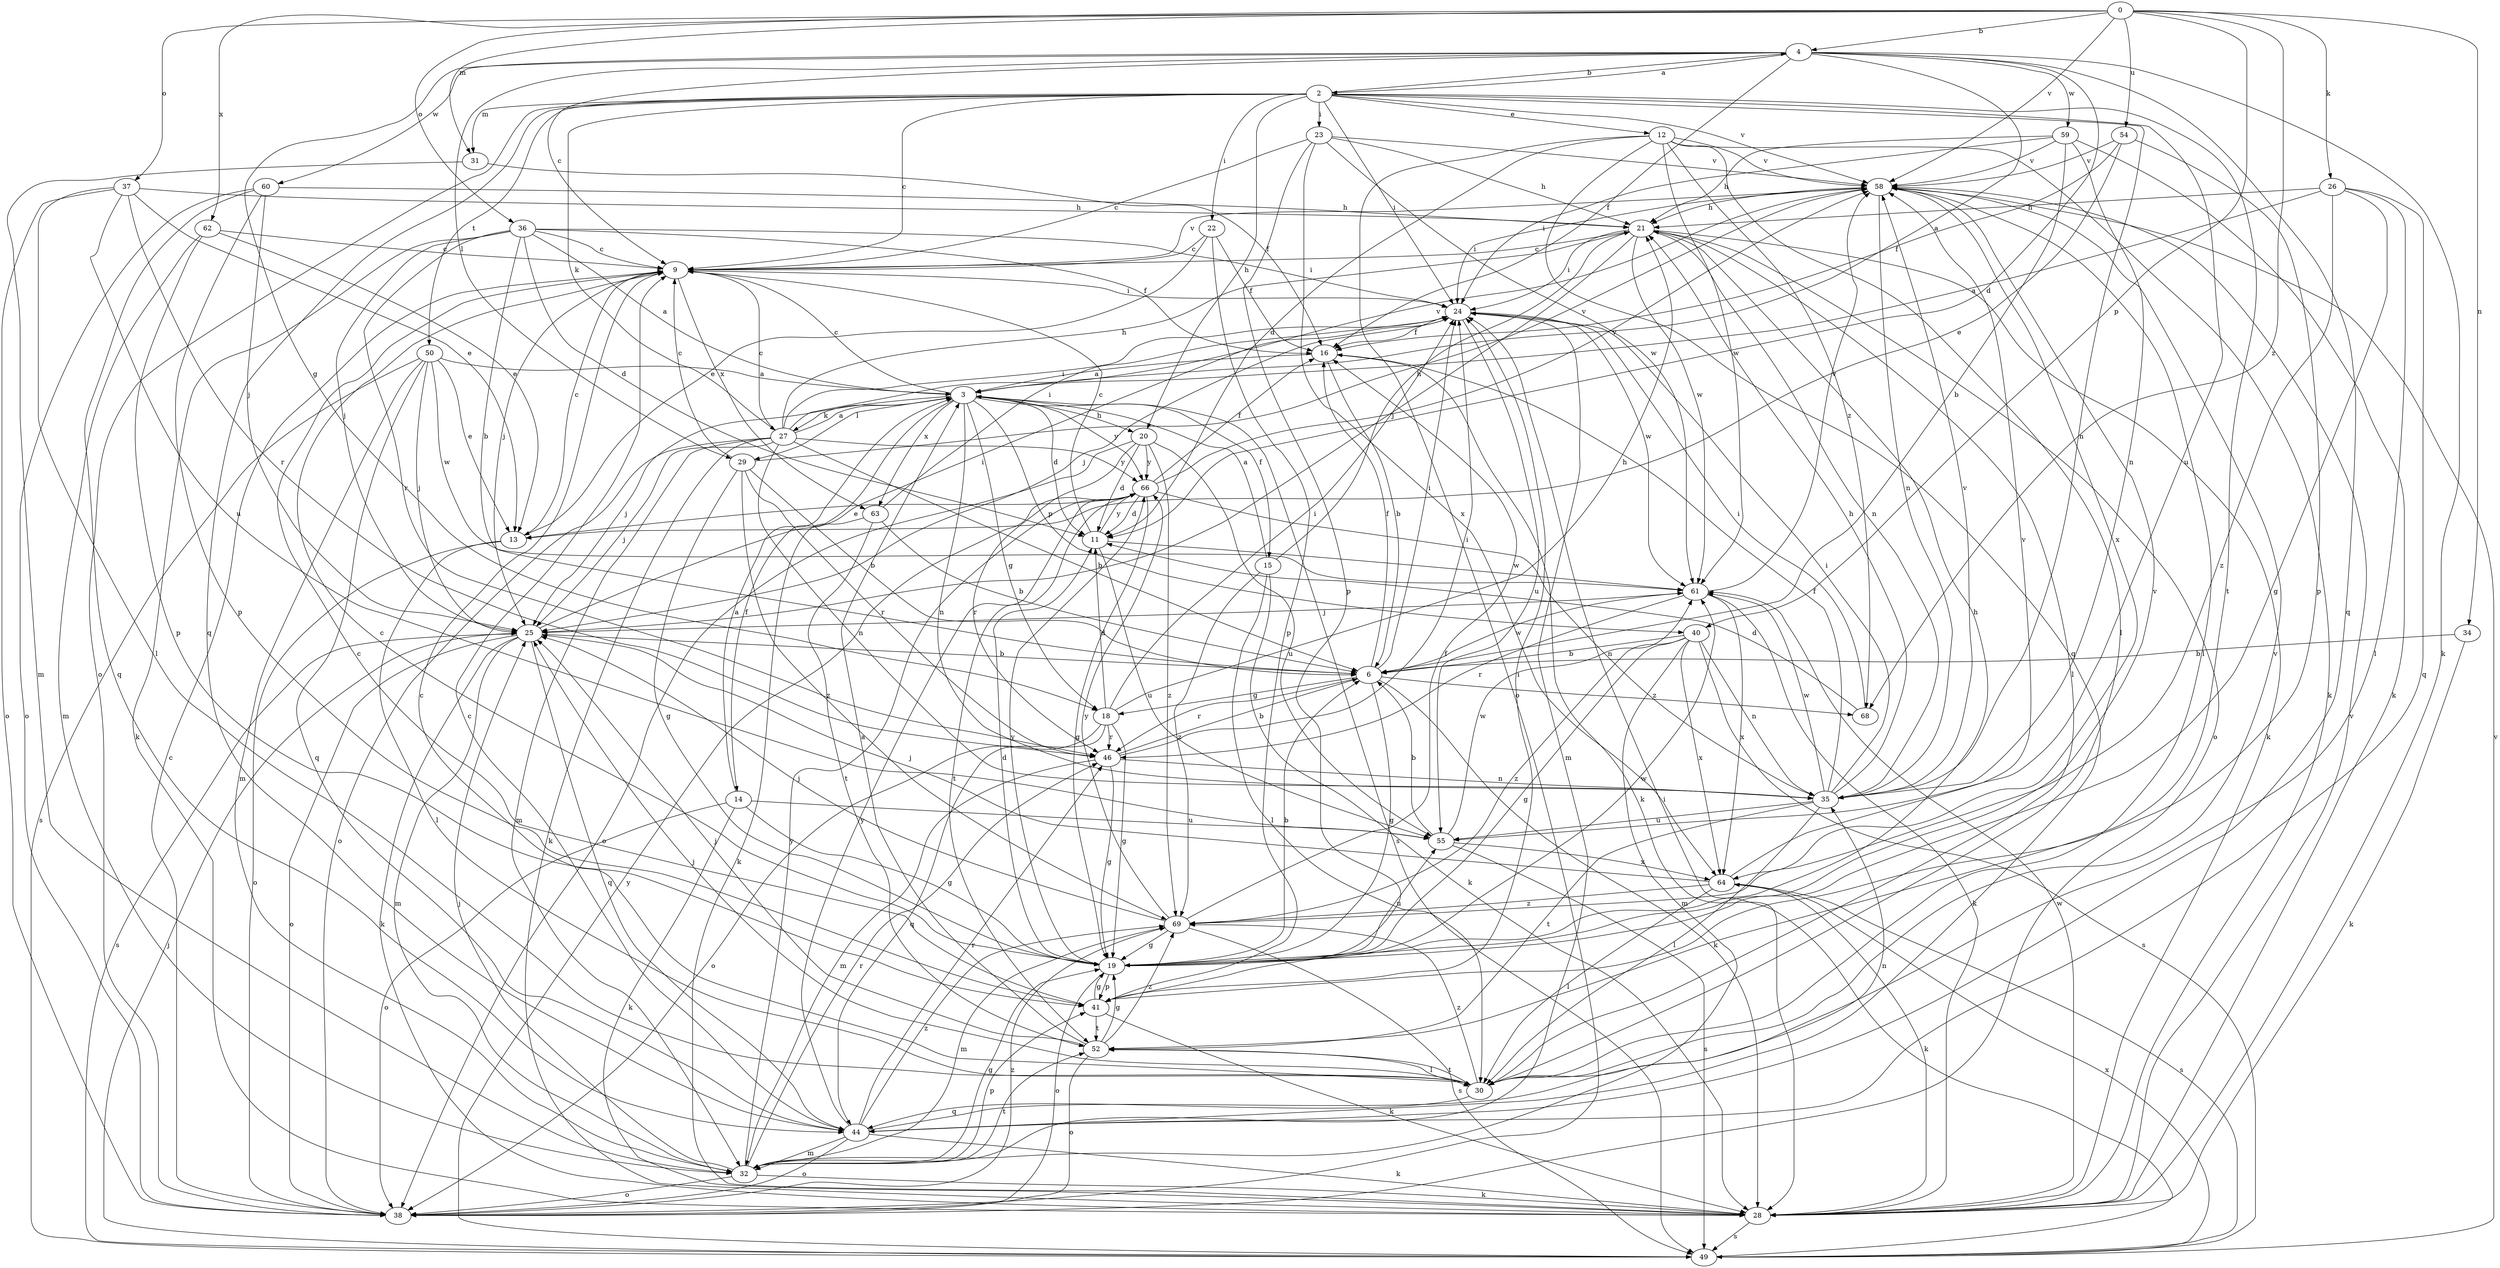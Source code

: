 strict digraph  {
0;
2;
3;
4;
6;
9;
11;
12;
13;
14;
15;
16;
18;
19;
20;
21;
22;
23;
24;
25;
26;
27;
28;
29;
30;
31;
32;
34;
35;
36;
37;
38;
40;
41;
44;
46;
49;
50;
52;
54;
55;
58;
59;
60;
61;
62;
63;
64;
66;
68;
69;
0 -> 4  [label=b];
0 -> 26  [label=k];
0 -> 31  [label=m];
0 -> 34  [label=n];
0 -> 36  [label=o];
0 -> 37  [label=o];
0 -> 40  [label=p];
0 -> 54  [label=u];
0 -> 58  [label=v];
0 -> 62  [label=x];
0 -> 68  [label=z];
2 -> 4  [label=b];
2 -> 9  [label=c];
2 -> 12  [label=e];
2 -> 20  [label=h];
2 -> 22  [label=i];
2 -> 23  [label=i];
2 -> 24  [label=i];
2 -> 27  [label=k];
2 -> 31  [label=m];
2 -> 35  [label=n];
2 -> 38  [label=o];
2 -> 44  [label=q];
2 -> 50  [label=t];
2 -> 52  [label=t];
2 -> 55  [label=u];
2 -> 58  [label=v];
3 -> 9  [label=c];
3 -> 11  [label=d];
3 -> 14  [label=f];
3 -> 15  [label=f];
3 -> 18  [label=g];
3 -> 20  [label=h];
3 -> 25  [label=j];
3 -> 27  [label=k];
3 -> 29  [label=l];
3 -> 35  [label=n];
3 -> 40  [label=p];
3 -> 49  [label=s];
3 -> 63  [label=x];
3 -> 66  [label=y];
4 -> 2  [label=a];
4 -> 3  [label=a];
4 -> 9  [label=c];
4 -> 11  [label=d];
4 -> 16  [label=f];
4 -> 18  [label=g];
4 -> 28  [label=k];
4 -> 29  [label=l];
4 -> 44  [label=q];
4 -> 59  [label=w];
4 -> 60  [label=w];
6 -> 16  [label=f];
6 -> 18  [label=g];
6 -> 19  [label=g];
6 -> 24  [label=i];
6 -> 28  [label=k];
6 -> 46  [label=r];
6 -> 61  [label=w];
6 -> 68  [label=z];
9 -> 24  [label=i];
9 -> 25  [label=j];
9 -> 58  [label=v];
9 -> 63  [label=x];
11 -> 9  [label=c];
11 -> 55  [label=u];
11 -> 61  [label=w];
11 -> 66  [label=y];
12 -> 11  [label=d];
12 -> 28  [label=k];
12 -> 30  [label=l];
12 -> 38  [label=o];
12 -> 44  [label=q];
12 -> 58  [label=v];
12 -> 61  [label=w];
12 -> 68  [label=z];
13 -> 9  [label=c];
13 -> 30  [label=l];
13 -> 38  [label=o];
14 -> 3  [label=a];
14 -> 19  [label=g];
14 -> 28  [label=k];
14 -> 38  [label=o];
14 -> 55  [label=u];
15 -> 3  [label=a];
15 -> 21  [label=h];
15 -> 28  [label=k];
15 -> 30  [label=l];
15 -> 69  [label=z];
16 -> 3  [label=a];
16 -> 6  [label=b];
16 -> 28  [label=k];
18 -> 11  [label=d];
18 -> 19  [label=g];
18 -> 21  [label=h];
18 -> 24  [label=i];
18 -> 38  [label=o];
18 -> 44  [label=q];
18 -> 46  [label=r];
19 -> 6  [label=b];
19 -> 9  [label=c];
19 -> 11  [label=d];
19 -> 21  [label=h];
19 -> 38  [label=o];
19 -> 41  [label=p];
19 -> 55  [label=u];
19 -> 58  [label=v];
19 -> 61  [label=w];
19 -> 66  [label=y];
20 -> 11  [label=d];
20 -> 38  [label=o];
20 -> 46  [label=r];
20 -> 55  [label=u];
20 -> 66  [label=y];
20 -> 69  [label=z];
21 -> 9  [label=c];
21 -> 24  [label=i];
21 -> 25  [label=j];
21 -> 28  [label=k];
21 -> 30  [label=l];
21 -> 35  [label=n];
21 -> 38  [label=o];
21 -> 61  [label=w];
22 -> 9  [label=c];
22 -> 13  [label=e];
22 -> 16  [label=f];
22 -> 41  [label=p];
23 -> 9  [label=c];
23 -> 21  [label=h];
23 -> 41  [label=p];
23 -> 58  [label=v];
23 -> 61  [label=w];
23 -> 64  [label=x];
24 -> 16  [label=f];
24 -> 25  [label=j];
24 -> 32  [label=m];
24 -> 55  [label=u];
24 -> 61  [label=w];
25 -> 6  [label=b];
25 -> 24  [label=i];
25 -> 28  [label=k];
25 -> 32  [label=m];
25 -> 38  [label=o];
25 -> 44  [label=q];
25 -> 49  [label=s];
26 -> 3  [label=a];
26 -> 19  [label=g];
26 -> 21  [label=h];
26 -> 30  [label=l];
26 -> 44  [label=q];
26 -> 69  [label=z];
27 -> 3  [label=a];
27 -> 6  [label=b];
27 -> 9  [label=c];
27 -> 21  [label=h];
27 -> 24  [label=i];
27 -> 25  [label=j];
27 -> 28  [label=k];
27 -> 32  [label=m];
27 -> 35  [label=n];
27 -> 38  [label=o];
27 -> 58  [label=v];
27 -> 66  [label=y];
28 -> 49  [label=s];
28 -> 58  [label=v];
28 -> 61  [label=w];
29 -> 6  [label=b];
29 -> 9  [label=c];
29 -> 19  [label=g];
29 -> 46  [label=r];
29 -> 58  [label=v];
29 -> 69  [label=z];
30 -> 9  [label=c];
30 -> 25  [label=j];
30 -> 44  [label=q];
30 -> 52  [label=t];
30 -> 58  [label=v];
30 -> 69  [label=z];
31 -> 16  [label=f];
31 -> 32  [label=m];
32 -> 19  [label=g];
32 -> 25  [label=j];
32 -> 28  [label=k];
32 -> 38  [label=o];
32 -> 41  [label=p];
32 -> 46  [label=r];
32 -> 52  [label=t];
32 -> 66  [label=y];
34 -> 6  [label=b];
34 -> 28  [label=k];
35 -> 16  [label=f];
35 -> 21  [label=h];
35 -> 24  [label=i];
35 -> 30  [label=l];
35 -> 52  [label=t];
35 -> 55  [label=u];
35 -> 58  [label=v];
35 -> 61  [label=w];
36 -> 3  [label=a];
36 -> 6  [label=b];
36 -> 9  [label=c];
36 -> 11  [label=d];
36 -> 16  [label=f];
36 -> 24  [label=i];
36 -> 25  [label=j];
36 -> 28  [label=k];
36 -> 46  [label=r];
37 -> 13  [label=e];
37 -> 21  [label=h];
37 -> 30  [label=l];
37 -> 38  [label=o];
37 -> 46  [label=r];
37 -> 55  [label=u];
38 -> 9  [label=c];
38 -> 69  [label=z];
40 -> 6  [label=b];
40 -> 19  [label=g];
40 -> 32  [label=m];
40 -> 35  [label=n];
40 -> 49  [label=s];
40 -> 64  [label=x];
40 -> 69  [label=z];
41 -> 9  [label=c];
41 -> 19  [label=g];
41 -> 24  [label=i];
41 -> 28  [label=k];
41 -> 52  [label=t];
44 -> 9  [label=c];
44 -> 28  [label=k];
44 -> 32  [label=m];
44 -> 35  [label=n];
44 -> 38  [label=o];
44 -> 46  [label=r];
44 -> 66  [label=y];
44 -> 69  [label=z];
46 -> 6  [label=b];
46 -> 19  [label=g];
46 -> 24  [label=i];
46 -> 32  [label=m];
46 -> 35  [label=n];
49 -> 24  [label=i];
49 -> 25  [label=j];
49 -> 58  [label=v];
49 -> 64  [label=x];
49 -> 66  [label=y];
50 -> 3  [label=a];
50 -> 13  [label=e];
50 -> 25  [label=j];
50 -> 32  [label=m];
50 -> 44  [label=q];
50 -> 49  [label=s];
50 -> 61  [label=w];
52 -> 3  [label=a];
52 -> 19  [label=g];
52 -> 25  [label=j];
52 -> 30  [label=l];
52 -> 38  [label=o];
52 -> 69  [label=z];
54 -> 13  [label=e];
54 -> 16  [label=f];
54 -> 41  [label=p];
54 -> 58  [label=v];
55 -> 6  [label=b];
55 -> 49  [label=s];
55 -> 61  [label=w];
55 -> 64  [label=x];
58 -> 21  [label=h];
58 -> 24  [label=i];
58 -> 30  [label=l];
58 -> 35  [label=n];
58 -> 64  [label=x];
59 -> 6  [label=b];
59 -> 21  [label=h];
59 -> 24  [label=i];
59 -> 28  [label=k];
59 -> 35  [label=n];
59 -> 58  [label=v];
60 -> 21  [label=h];
60 -> 25  [label=j];
60 -> 38  [label=o];
60 -> 41  [label=p];
60 -> 44  [label=q];
61 -> 25  [label=j];
61 -> 28  [label=k];
61 -> 46  [label=r];
61 -> 58  [label=v];
61 -> 64  [label=x];
62 -> 9  [label=c];
62 -> 13  [label=e];
62 -> 32  [label=m];
62 -> 41  [label=p];
63 -> 6  [label=b];
63 -> 24  [label=i];
63 -> 28  [label=k];
63 -> 52  [label=t];
64 -> 25  [label=j];
64 -> 28  [label=k];
64 -> 30  [label=l];
64 -> 49  [label=s];
64 -> 58  [label=v];
64 -> 69  [label=z];
66 -> 11  [label=d];
66 -> 13  [label=e];
66 -> 16  [label=f];
66 -> 19  [label=g];
66 -> 35  [label=n];
66 -> 52  [label=t];
66 -> 58  [label=v];
68 -> 11  [label=d];
68 -> 24  [label=i];
69 -> 16  [label=f];
69 -> 19  [label=g];
69 -> 25  [label=j];
69 -> 32  [label=m];
69 -> 49  [label=s];
69 -> 66  [label=y];
}
